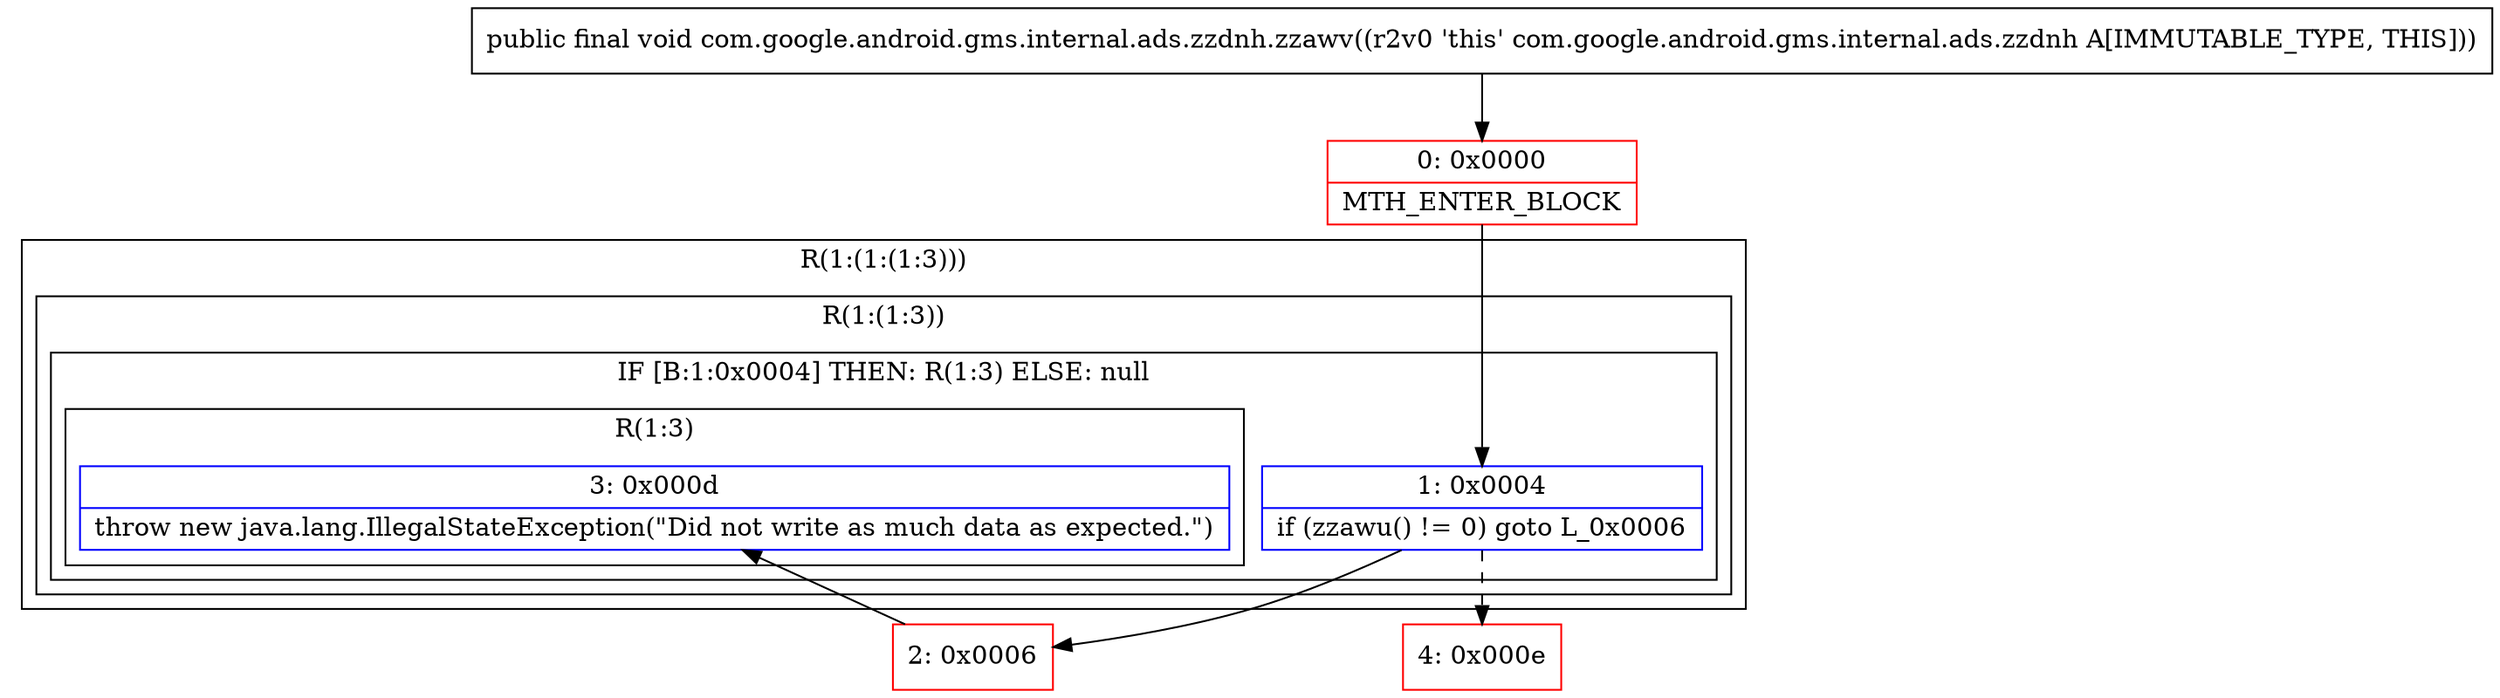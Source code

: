 digraph "CFG forcom.google.android.gms.internal.ads.zzdnh.zzawv()V" {
subgraph cluster_Region_340376907 {
label = "R(1:(1:(1:3)))";
node [shape=record,color=blue];
subgraph cluster_Region_1382344621 {
label = "R(1:(1:3))";
node [shape=record,color=blue];
subgraph cluster_IfRegion_1494755830 {
label = "IF [B:1:0x0004] THEN: R(1:3) ELSE: null";
node [shape=record,color=blue];
Node_1 [shape=record,label="{1\:\ 0x0004|if (zzawu() != 0) goto L_0x0006\l}"];
subgraph cluster_Region_2125161980 {
label = "R(1:3)";
node [shape=record,color=blue];
Node_3 [shape=record,label="{3\:\ 0x000d|throw new java.lang.IllegalStateException(\"Did not write as much data as expected.\")\l}"];
}
}
}
}
Node_0 [shape=record,color=red,label="{0\:\ 0x0000|MTH_ENTER_BLOCK\l}"];
Node_2 [shape=record,color=red,label="{2\:\ 0x0006}"];
Node_4 [shape=record,color=red,label="{4\:\ 0x000e}"];
MethodNode[shape=record,label="{public final void com.google.android.gms.internal.ads.zzdnh.zzawv((r2v0 'this' com.google.android.gms.internal.ads.zzdnh A[IMMUTABLE_TYPE, THIS])) }"];
MethodNode -> Node_0;
Node_1 -> Node_2;
Node_1 -> Node_4[style=dashed];
Node_0 -> Node_1;
Node_2 -> Node_3;
}


